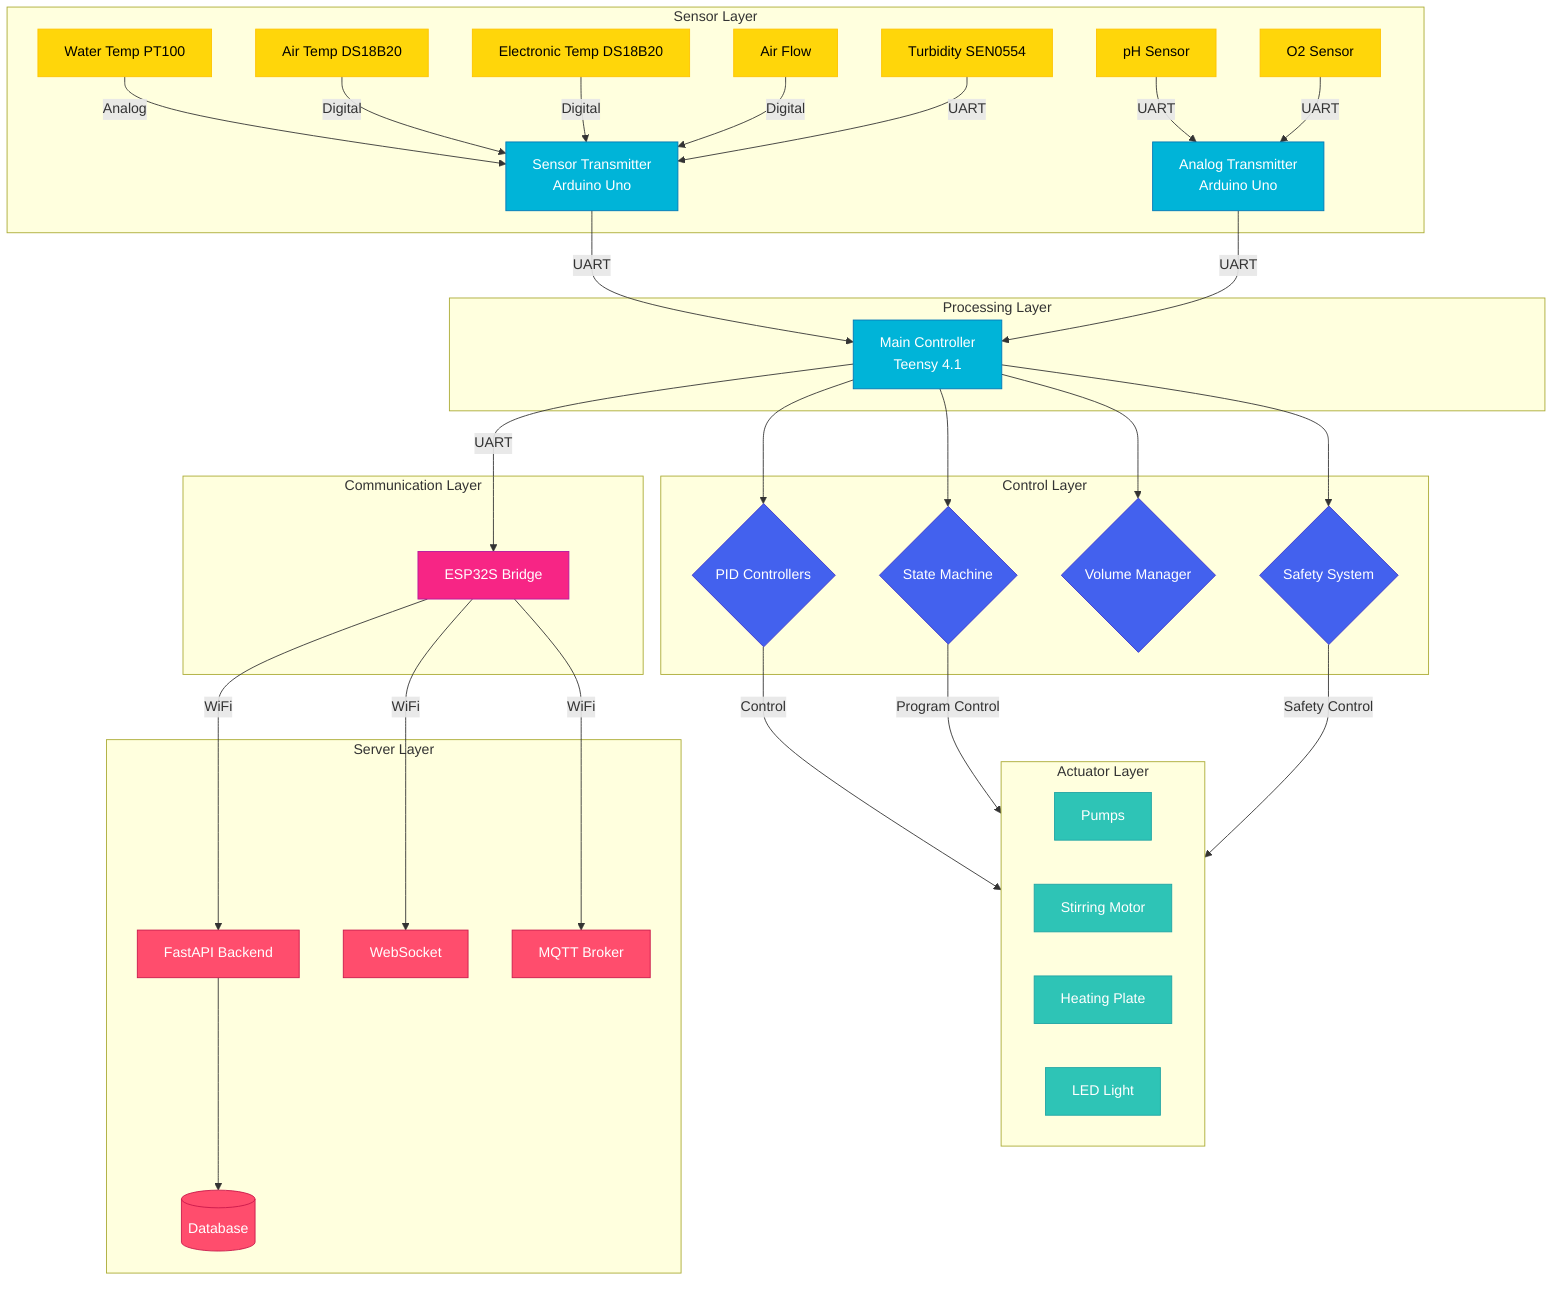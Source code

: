 flowchart TD
    subgraph Sensors[Sensor Layer]
        direction LR
        PT100[Water Temp PT100] -->|Analog| ST
        DS1[Air Temp DS18B20] -->|Digital| ST
        DS2[Electronic Temp DS18B20] -->|Digital| ST
        PH[pH Sensor] -->|UART| AT
        O2[O2 Sensor] -->|UART| AT
        FLOW[Air Flow] -->|Digital| ST
        TURB[Turbidity SEN0554] -->|UART| ST
    end

    subgraph Processing[Processing Layer]
        direction LR
        ST[Sensor Transmitter<br/>Arduino Uno]
        AT[Analog Transmitter<br/>Arduino Uno]
        MC[Main Controller<br/>Teensy 4.1]
        ST -->|UART| MC
        AT -->|UART| MC
    end

    subgraph Control[Control Layer]
        direction LR
        PID{PID Controllers}
        SM{State Machine}
        VM{Volume Manager}
        SS{Safety System}
        MC --> PID
        MC --> SM
        MC --> VM
        MC --> SS
    end

    subgraph Actuators[Actuator Layer]
        direction LR
        PUMPS[Pumps]
        MOTOR[Stirring Motor]
        HEAT[Heating Plate]
        LED[LED Light]
    end

    subgraph Communication[Communication Layer]
        direction LR
        ESP[ESP32S Bridge]
        MC -->|UART| ESP
    end

    subgraph Server[Server Layer]
        direction LR
        API[FastAPI Backend]
        DB[(Database)]
        WS[WebSocket]
        MQTT[MQTT Broker]
        ESP -->|WiFi| API
        ESP -->|WiFi| WS
        ESP -->|WiFi| MQTT
        API --> DB
    end

    PID -->|Control| Actuators
    SM -->|Program Control| Actuators
    SS -->|Safety Control| Actuators

    %% Styling
    classDef sensorNode fill:#ffd60a,stroke:#ffc300,color:#000000
    classDef processingNode fill:#00b4d8,stroke:#0077b6,color:#ffffff
    classDef controlNode fill:#4361ee,stroke:#3f37c9,color:#ffffff
    classDef actuatorNode fill:#2ec4b6,stroke:#20a4a4,color:#ffffff
    classDef commNode fill:#f72585,stroke:#b5179e,color:#ffffff
    classDef serverNode fill:#ff4d6d,stroke:#c9184a,color:#ffffff

    class PT100,DS1,DS2,PH,O2,FLOW,TURB sensorNode
    class ST,AT,MC processingNode
    class PID,SM,VM,SS controlNode
    class PUMPS,MOTOR,HEAT,LED actuatorNode
    class ESP commNode
    class API,DB,WS,MQTT serverNode